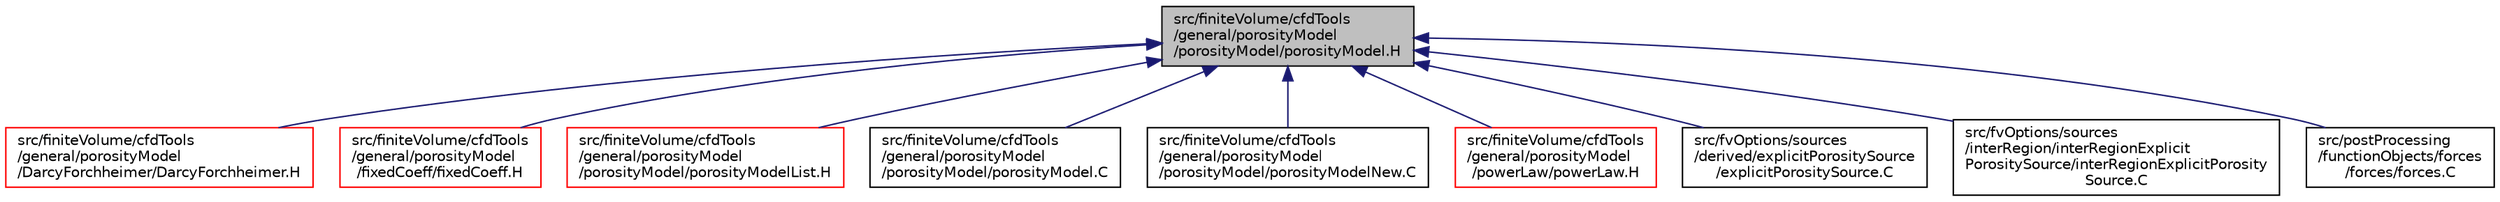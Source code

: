 digraph "src/finiteVolume/cfdTools/general/porosityModel/porosityModel/porosityModel.H"
{
  bgcolor="transparent";
  edge [fontname="Helvetica",fontsize="10",labelfontname="Helvetica",labelfontsize="10"];
  node [fontname="Helvetica",fontsize="10",shape=record];
  Node1 [label="src/finiteVolume/cfdTools\l/general/porosityModel\l/porosityModel/porosityModel.H",height=0.2,width=0.4,color="black", fillcolor="grey75", style="filled", fontcolor="black"];
  Node1 -> Node2 [dir="back",color="midnightblue",fontsize="10",style="solid",fontname="Helvetica"];
  Node2 [label="src/finiteVolume/cfdTools\l/general/porosityModel\l/DarcyForchheimer/DarcyForchheimer.H",height=0.2,width=0.4,color="red",URL="$a05104.html"];
  Node1 -> Node3 [dir="back",color="midnightblue",fontsize="10",style="solid",fontname="Helvetica"];
  Node3 [label="src/finiteVolume/cfdTools\l/general/porosityModel\l/fixedCoeff/fixedCoeff.H",height=0.2,width=0.4,color="red",URL="$a05107.html"];
  Node1 -> Node4 [dir="back",color="midnightblue",fontsize="10",style="solid",fontname="Helvetica"];
  Node4 [label="src/finiteVolume/cfdTools\l/general/porosityModel\l/porosityModel/porosityModelList.H",height=0.2,width=0.4,color="red",URL="$a05114.html"];
  Node1 -> Node5 [dir="back",color="midnightblue",fontsize="10",style="solid",fontname="Helvetica"];
  Node5 [label="src/finiteVolume/cfdTools\l/general/porosityModel\l/porosityModel/porosityModel.C",height=0.2,width=0.4,color="black",URL="$a05110.html"];
  Node1 -> Node6 [dir="back",color="midnightblue",fontsize="10",style="solid",fontname="Helvetica"];
  Node6 [label="src/finiteVolume/cfdTools\l/general/porosityModel\l/porosityModel/porosityModelNew.C",height=0.2,width=0.4,color="black",URL="$a05115.html"];
  Node1 -> Node7 [dir="back",color="midnightblue",fontsize="10",style="solid",fontname="Helvetica"];
  Node7 [label="src/finiteVolume/cfdTools\l/general/porosityModel\l/powerLaw/powerLaw.H",height=0.2,width=0.4,color="red",URL="$a05118.html"];
  Node1 -> Node8 [dir="back",color="midnightblue",fontsize="10",style="solid",fontname="Helvetica"];
  Node8 [label="src/fvOptions/sources\l/derived/explicitPorositySource\l/explicitPorositySource.C",height=0.2,width=0.4,color="black",URL="$a06263.html"];
  Node1 -> Node9 [dir="back",color="midnightblue",fontsize="10",style="solid",fontname="Helvetica"];
  Node9 [label="src/fvOptions/sources\l/interRegion/interRegionExplicit\lPorositySource/interRegionExplicitPorosity\lSource.C",height=0.2,width=0.4,color="black",URL="$a06312.html"];
  Node1 -> Node10 [dir="back",color="midnightblue",fontsize="10",style="solid",fontname="Helvetica"];
  Node10 [label="src/postProcessing\l/functionObjects/forces\l/forces/forces.C",height=0.2,width=0.4,color="black",URL="$a09275.html"];
}
